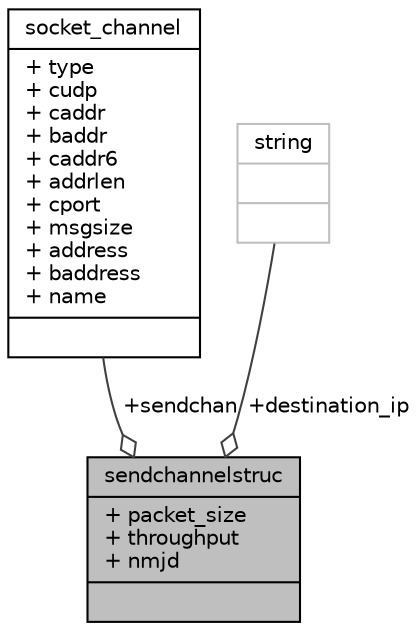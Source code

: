 digraph "sendchannelstruc"
{
 // INTERACTIVE_SVG=YES
  edge [fontname="Helvetica",fontsize="10",labelfontname="Helvetica",labelfontsize="10"];
  node [fontname="Helvetica",fontsize="10",shape=record];
  Node1 [label="{sendchannelstruc\n|+ packet_size\l+ throughput\l+ nmjd\l|}",height=0.2,width=0.4,color="black", fillcolor="grey75", style="filled", fontcolor="black"];
  Node2 -> Node1 [color="grey25",fontsize="10",style="solid",label=" +sendchan" ,arrowhead="odiamond",fontname="Helvetica"];
  Node2 [label="{socket_channel\n|+ type\l+ cudp\l+ caddr\l+ baddr\l+ caddr6\l+ addrlen\l+ cport\l+ msgsize\l+ address\l+ baddress\l+ name\l|}",height=0.2,width=0.4,color="black", fillcolor="white", style="filled",URL="$structsocket__channel.html"];
  Node3 -> Node1 [color="grey25",fontsize="10",style="solid",label=" +destination_ip" ,arrowhead="odiamond",fontname="Helvetica"];
  Node3 [label="{string\n||}",height=0.2,width=0.4,color="grey75", fillcolor="white", style="filled"];
}
